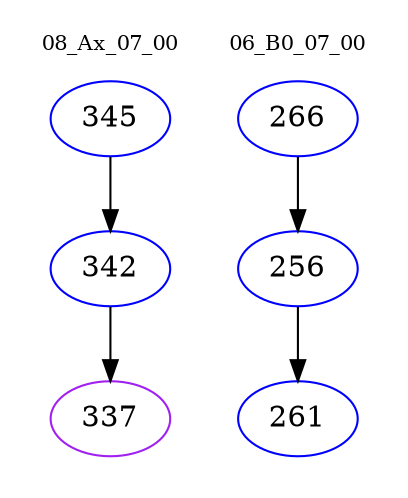 digraph{
subgraph cluster_0 {
color = white
label = "08_Ax_07_00";
fontsize=10;
T0_345 [label="345", color="blue"]
T0_345 -> T0_342 [color="black"]
T0_342 [label="342", color="blue"]
T0_342 -> T0_337 [color="black"]
T0_337 [label="337", color="purple"]
}
subgraph cluster_1 {
color = white
label = "06_B0_07_00";
fontsize=10;
T1_266 [label="266", color="blue"]
T1_266 -> T1_256 [color="black"]
T1_256 [label="256", color="blue"]
T1_256 -> T1_261 [color="black"]
T1_261 [label="261", color="blue"]
}
}

